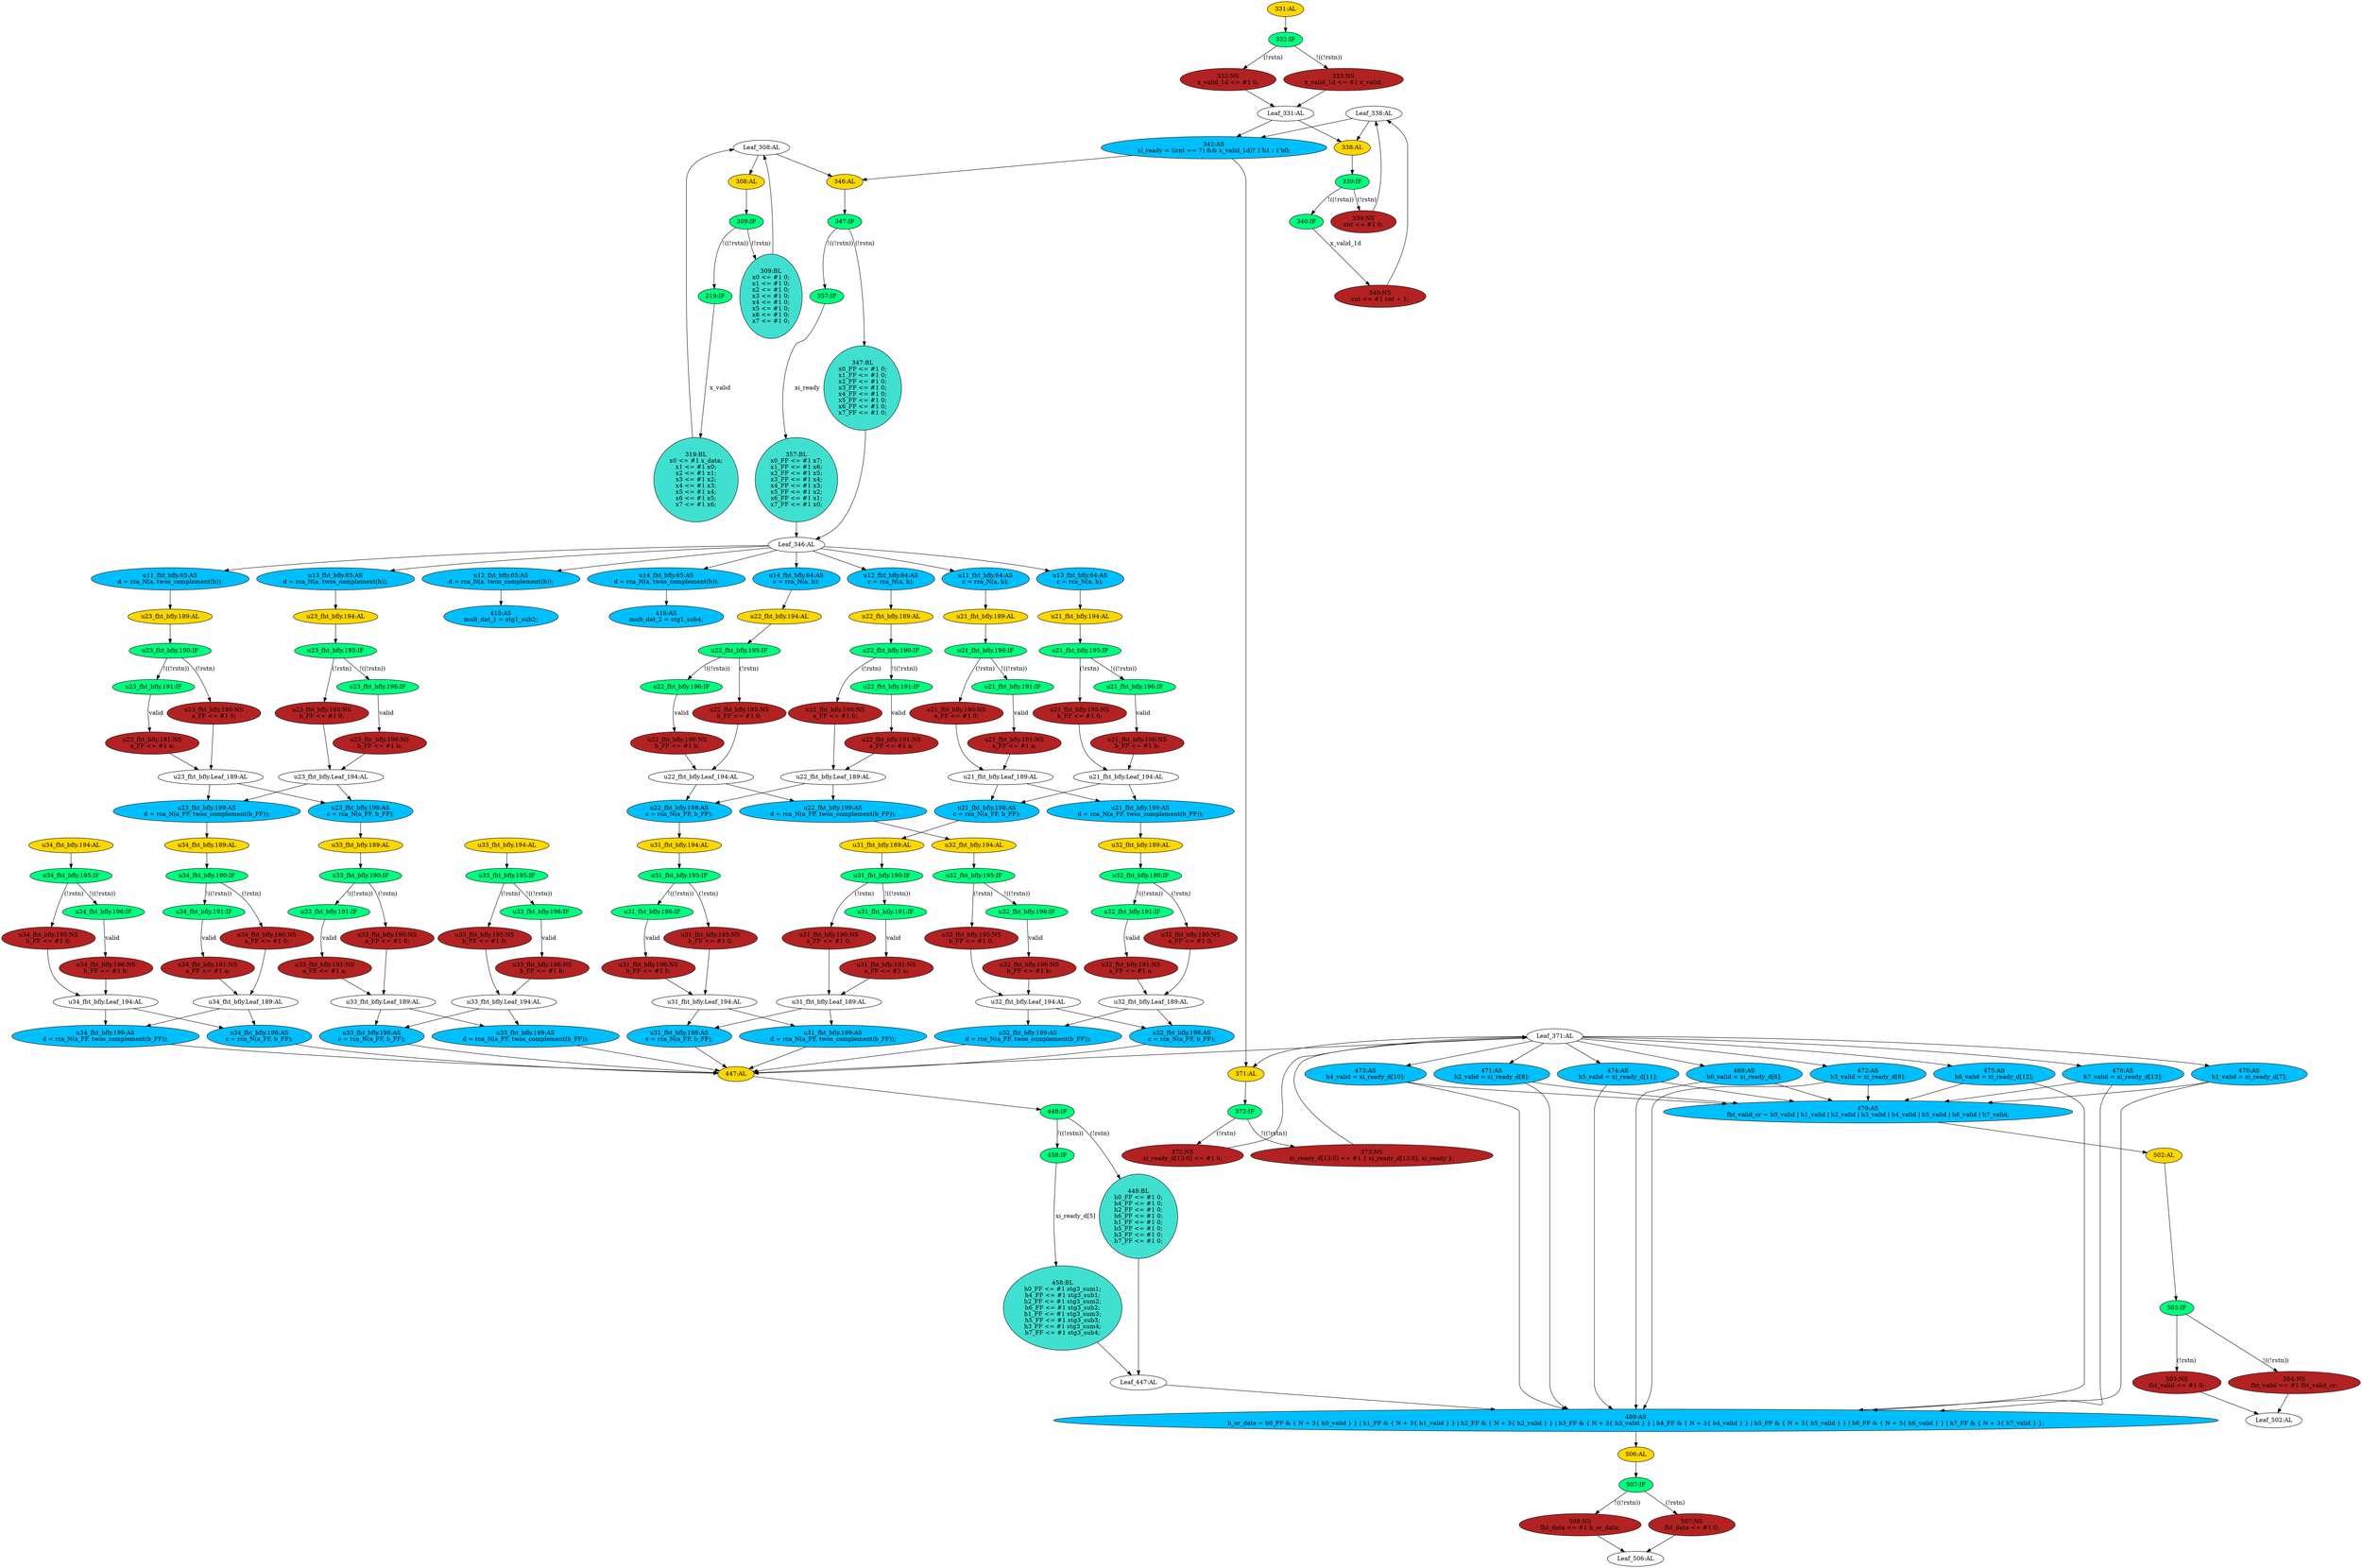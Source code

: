 strict digraph "compose( ,  )" {
	node [label="\N"];
	"u31_fht_bfly.189:AL"	 [ast="<pyverilog.vparser.ast.Always object at 0x7f9421518050>",
		clk_sens=False,
		fillcolor=gold,
		label="u31_fht_bfly.189:AL",
		sens="['clk']",
		statements="[]",
		style=filled,
		typ=Always,
		use_var="['a', 'rstn', 'valid']"];
	"u31_fht_bfly.190:IF"	 [ast="<pyverilog.vparser.ast.IfStatement object at 0x7f9421518290>",
		fillcolor=springgreen,
		label="u31_fht_bfly.190:IF",
		statements="[]",
		style=filled,
		typ=IfStatement];
	"u31_fht_bfly.189:AL" -> "u31_fht_bfly.190:IF"	 [cond="[]",
		lineno=None];
	"u32_fht_bfly.Leaf_189:AL"	 [def_var="['a_FF']",
		label="u32_fht_bfly.Leaf_189:AL"];
	"u32_fht_bfly.199:AS"	 [ast="<pyverilog.vparser.ast.Assign object at 0x7f9421543210>",
		def_var="['d']",
		fillcolor=deepskyblue,
		label="u32_fht_bfly.199:AS
d = rca_N(a_FF, twos_complement(b_FF));",
		statements="[]",
		style=filled,
		typ=Assign,
		use_var="['rca_N', 'a_FF', 'twos_complement', 'b_FF']"];
	"u32_fht_bfly.Leaf_189:AL" -> "u32_fht_bfly.199:AS";
	"u32_fht_bfly.198:AS"	 [ast="<pyverilog.vparser.ast.Assign object at 0x7f9421518e90>",
		def_var="['c']",
		fillcolor=deepskyblue,
		label="u32_fht_bfly.198:AS
c = rca_N(a_FF, b_FF);",
		statements="[]",
		style=filled,
		typ=Assign,
		use_var="['rca_N', 'a_FF', 'b_FF']"];
	"u32_fht_bfly.Leaf_189:AL" -> "u32_fht_bfly.198:AS";
	"u31_fht_bfly.191:NS"	 [ast="<pyverilog.vparser.ast.NonblockingSubstitution object at 0x7f9421518550>",
		fillcolor=firebrick,
		label="u31_fht_bfly.191:NS
a_FF <= #1 a;",
		statements="[<pyverilog.vparser.ast.NonblockingSubstitution object at 0x7f9421518550>]",
		style=filled,
		typ=NonblockingSubstitution];
	"u31_fht_bfly.Leaf_189:AL"	 [def_var="['a_FF']",
		label="u31_fht_bfly.Leaf_189:AL"];
	"u31_fht_bfly.191:NS" -> "u31_fht_bfly.Leaf_189:AL"	 [cond="[]",
		lineno=None];
	"u23_fht_bfly.Leaf_194:AL"	 [def_var="['b_FF']",
		label="u23_fht_bfly.Leaf_194:AL"];
	"u23_fht_bfly.198:AS"	 [ast="<pyverilog.vparser.ast.Assign object at 0x7f9421518e90>",
		def_var="['c']",
		fillcolor=deepskyblue,
		label="u23_fht_bfly.198:AS
c = rca_N(a_FF, b_FF);",
		statements="[]",
		style=filled,
		typ=Assign,
		use_var="['rca_N', 'a_FF', 'b_FF']"];
	"u23_fht_bfly.Leaf_194:AL" -> "u23_fht_bfly.198:AS";
	"u23_fht_bfly.199:AS"	 [ast="<pyverilog.vparser.ast.Assign object at 0x7f9421543210>",
		def_var="['d']",
		fillcolor=deepskyblue,
		label="u23_fht_bfly.199:AS
d = rca_N(a_FF, twos_complement(b_FF));",
		statements="[]",
		style=filled,
		typ=Assign,
		use_var="['rca_N', 'a_FF', 'twos_complement', 'b_FF']"];
	"u23_fht_bfly.Leaf_194:AL" -> "u23_fht_bfly.199:AS";
	"u31_fht_bfly.Leaf_194:AL"	 [def_var="['b_FF']",
		label="u31_fht_bfly.Leaf_194:AL"];
	"u31_fht_bfly.198:AS"	 [ast="<pyverilog.vparser.ast.Assign object at 0x7f9421518e90>",
		def_var="['c']",
		fillcolor=deepskyblue,
		label="u31_fht_bfly.198:AS
c = rca_N(a_FF, b_FF);",
		statements="[]",
		style=filled,
		typ=Assign,
		use_var="['rca_N', 'a_FF', 'b_FF']"];
	"u31_fht_bfly.Leaf_194:AL" -> "u31_fht_bfly.198:AS";
	"u31_fht_bfly.199:AS"	 [ast="<pyverilog.vparser.ast.Assign object at 0x7f9421543210>",
		def_var="['d']",
		fillcolor=deepskyblue,
		label="u31_fht_bfly.199:AS
d = rca_N(a_FF, twos_complement(b_FF));",
		statements="[]",
		style=filled,
		typ=Assign,
		use_var="['rca_N', 'a_FF', 'twos_complement', 'b_FF']"];
	"u31_fht_bfly.Leaf_194:AL" -> "u31_fht_bfly.199:AS";
	"u22_fht_bfly.194:AL"	 [ast="<pyverilog.vparser.ast.Always object at 0x7f9421518850>",
		clk_sens=False,
		fillcolor=gold,
		label="u22_fht_bfly.194:AL",
		sens="['clk']",
		statements="[]",
		style=filled,
		typ=Always,
		use_var="['valid', 'b', 'rstn']"];
	"u22_fht_bfly.195:IF"	 [ast="<pyverilog.vparser.ast.IfStatement object at 0x7f9421518a90>",
		fillcolor=springgreen,
		label="u22_fht_bfly.195:IF",
		statements="[]",
		style=filled,
		typ=IfStatement];
	"u22_fht_bfly.194:AL" -> "u22_fht_bfly.195:IF"	 [cond="[]",
		lineno=None];
	"u31_fht_bfly.195:IF"	 [ast="<pyverilog.vparser.ast.IfStatement object at 0x7f9421518a90>",
		fillcolor=springgreen,
		label="u31_fht_bfly.195:IF",
		statements="[]",
		style=filled,
		typ=IfStatement];
	"u31_fht_bfly.195:NS"	 [ast="<pyverilog.vparser.ast.NonblockingSubstitution object at 0x7f9421518a50>",
		fillcolor=firebrick,
		label="u31_fht_bfly.195:NS
b_FF <= #1 0;",
		statements="[<pyverilog.vparser.ast.NonblockingSubstitution object at 0x7f9421518a50>]",
		style=filled,
		typ=NonblockingSubstitution];
	"u31_fht_bfly.195:IF" -> "u31_fht_bfly.195:NS"	 [cond="['rstn']",
		label="(!rstn)",
		lineno=195];
	"u31_fht_bfly.196:IF"	 [ast="<pyverilog.vparser.ast.IfStatement object at 0x7f9421518c10>",
		fillcolor=springgreen,
		label="u31_fht_bfly.196:IF",
		statements="[]",
		style=filled,
		typ=IfStatement];
	"u31_fht_bfly.195:IF" -> "u31_fht_bfly.196:IF"	 [cond="['rstn']",
		label="!((!rstn))",
		lineno=195];
	"u33_fht_bfly.196:IF"	 [ast="<pyverilog.vparser.ast.IfStatement object at 0x7f9421518c10>",
		fillcolor=springgreen,
		label="u33_fht_bfly.196:IF",
		statements="[]",
		style=filled,
		typ=IfStatement];
	"u33_fht_bfly.196:NS"	 [ast="<pyverilog.vparser.ast.NonblockingSubstitution object at 0x7f9421518d50>",
		fillcolor=firebrick,
		label="u33_fht_bfly.196:NS
b_FF <= #1 b;",
		statements="[<pyverilog.vparser.ast.NonblockingSubstitution object at 0x7f9421518d50>]",
		style=filled,
		typ=NonblockingSubstitution];
	"u33_fht_bfly.196:IF" -> "u33_fht_bfly.196:NS"	 [cond="['valid']",
		label=valid,
		lineno=196];
	"Leaf_346:AL"	 [def_var="['x7_FF', 'x3_FF', 'x0_FF', 'x1_FF', 'x4_FF', 'x6_FF', 'x5_FF', 'x2_FF']",
		label="Leaf_346:AL"];
	"u11_fht_bfly.65:AS"	 [ast="<pyverilog.vparser.ast.Assign object at 0x7f9421971090>",
		def_var="['d']",
		fillcolor=deepskyblue,
		label="u11_fht_bfly.65:AS
d = rca_N(a, twos_complement(b));",
		statements="[]",
		style=filled,
		typ=Assign,
		use_var="['rca_N', 'a', 'twos_complement', 'b']"];
	"Leaf_346:AL" -> "u11_fht_bfly.65:AS";
	"u12_fht_bfly.65:AS"	 [ast="<pyverilog.vparser.ast.Assign object at 0x7f9421971090>",
		def_var="['d']",
		fillcolor=deepskyblue,
		label="u12_fht_bfly.65:AS
d = rca_N(a, twos_complement(b));",
		statements="[]",
		style=filled,
		typ=Assign,
		use_var="['rca_N', 'a', 'twos_complement', 'b']"];
	"Leaf_346:AL" -> "u12_fht_bfly.65:AS";
	"u14_fht_bfly.64:AS"	 [ast="<pyverilog.vparser.ast.Assign object at 0x7f9421976510>",
		def_var="['c']",
		fillcolor=deepskyblue,
		label="u14_fht_bfly.64:AS
c = rca_N(a, b);",
		statements="[]",
		style=filled,
		typ=Assign,
		use_var="['rca_N', 'a', 'b']"];
	"Leaf_346:AL" -> "u14_fht_bfly.64:AS";
	"u13_fht_bfly.65:AS"	 [ast="<pyverilog.vparser.ast.Assign object at 0x7f9421971090>",
		def_var="['d']",
		fillcolor=deepskyblue,
		label="u13_fht_bfly.65:AS
d = rca_N(a, twos_complement(b));",
		statements="[]",
		style=filled,
		typ=Assign,
		use_var="['rca_N', 'a', 'twos_complement', 'b']"];
	"Leaf_346:AL" -> "u13_fht_bfly.65:AS";
	"u11_fht_bfly.64:AS"	 [ast="<pyverilog.vparser.ast.Assign object at 0x7f9421976510>",
		def_var="['c']",
		fillcolor=deepskyblue,
		label="u11_fht_bfly.64:AS
c = rca_N(a, b);",
		statements="[]",
		style=filled,
		typ=Assign,
		use_var="['rca_N', 'a', 'b']"];
	"Leaf_346:AL" -> "u11_fht_bfly.64:AS";
	"u12_fht_bfly.64:AS"	 [ast="<pyverilog.vparser.ast.Assign object at 0x7f9421976510>",
		def_var="['c']",
		fillcolor=deepskyblue,
		label="u12_fht_bfly.64:AS
c = rca_N(a, b);",
		statements="[]",
		style=filled,
		typ=Assign,
		use_var="['rca_N', 'a', 'b']"];
	"Leaf_346:AL" -> "u12_fht_bfly.64:AS";
	"u14_fht_bfly.65:AS"	 [ast="<pyverilog.vparser.ast.Assign object at 0x7f9421971090>",
		def_var="['d']",
		fillcolor=deepskyblue,
		label="u14_fht_bfly.65:AS
d = rca_N(a, twos_complement(b));",
		statements="[]",
		style=filled,
		typ=Assign,
		use_var="['rca_N', 'a', 'twos_complement', 'b']"];
	"Leaf_346:AL" -> "u14_fht_bfly.65:AS";
	"u13_fht_bfly.64:AS"	 [ast="<pyverilog.vparser.ast.Assign object at 0x7f9421976510>",
		def_var="['c']",
		fillcolor=deepskyblue,
		label="u13_fht_bfly.64:AS
c = rca_N(a, b);",
		statements="[]",
		style=filled,
		typ=Assign,
		use_var="['rca_N', 'a', 'b']"];
	"Leaf_346:AL" -> "u13_fht_bfly.64:AS";
	"u33_fht_bfly.199:AS"	 [ast="<pyverilog.vparser.ast.Assign object at 0x7f9421543210>",
		def_var="['d']",
		fillcolor=deepskyblue,
		label="u33_fht_bfly.199:AS
d = rca_N(a_FF, twos_complement(b_FF));",
		statements="[]",
		style=filled,
		typ=Assign,
		use_var="['rca_N', 'a_FF', 'twos_complement', 'b_FF']"];
	"447:AL"	 [ast="<pyverilog.vparser.ast.Always object at 0x7f94215ae190>",
		clk_sens=True,
		fillcolor=gold,
		label="447:AL",
		sens="['sclk', 'rstn']",
		statements="[]",
		style=filled,
		typ=Always,
		use_var="['stg3_sub3', 'stg3_sub2', 'stg3_sum4', 'stg3_sum1', 'stg3_sum2', 'stg3_sum3', 'stg3_sub1', 'xi_ready_d', 'rstn', 'stg3_sub4']"];
	"u33_fht_bfly.199:AS" -> "447:AL";
	"Leaf_338:AL"	 [def_var="['cnt']",
		label="Leaf_338:AL"];
	"338:AL"	 [ast="<pyverilog.vparser.ast.Always object at 0x7f9421833390>",
		clk_sens=True,
		fillcolor=gold,
		label="338:AL",
		sens="['sclk', 'rstn']",
		statements="[]",
		style=filled,
		typ=Always,
		use_var="['cnt', 'rstn', 'x_valid_1d']"];
	"Leaf_338:AL" -> "338:AL";
	"342:AS"	 [ast="<pyverilog.vparser.ast.Assign object at 0x7f9421833b10>",
		def_var="['xi_ready']",
		fillcolor=deepskyblue,
		label="342:AS
xi_ready = ((cnt == 7) && x_valid_1d)? 1'b1 : 1'b0;",
		statements="[]",
		style=filled,
		typ=Assign,
		use_var="['cnt', 'x_valid_1d']"];
	"Leaf_338:AL" -> "342:AS";
	"u21_fht_bfly.191:NS"	 [ast="<pyverilog.vparser.ast.NonblockingSubstitution object at 0x7f9421518550>",
		fillcolor=firebrick,
		label="u21_fht_bfly.191:NS
a_FF <= #1 a;",
		statements="[<pyverilog.vparser.ast.NonblockingSubstitution object at 0x7f9421518550>]",
		style=filled,
		typ=NonblockingSubstitution];
	"u21_fht_bfly.Leaf_189:AL"	 [def_var="['a_FF']",
		label="u21_fht_bfly.Leaf_189:AL"];
	"u21_fht_bfly.191:NS" -> "u21_fht_bfly.Leaf_189:AL"	 [cond="[]",
		lineno=None];
	"347:IF"	 [ast="<pyverilog.vparser.ast.IfStatement object at 0x7f9421836f90>",
		fillcolor=springgreen,
		label="347:IF",
		statements="[]",
		style=filled,
		typ=IfStatement];
	"357:IF"	 [ast="<pyverilog.vparser.ast.IfStatement object at 0x7f9421843110>",
		fillcolor=springgreen,
		label="357:IF",
		statements="[]",
		style=filled,
		typ=IfStatement];
	"347:IF" -> "357:IF"	 [cond="['rstn']",
		label="!((!rstn))",
		lineno=347];
	"347:BL"	 [ast="<pyverilog.vparser.ast.Block object at 0x7f9421836dd0>",
		fillcolor=turquoise,
		label="347:BL
x0_FF <= #1 0;
x1_FF <= #1 0;
x2_FF <= #1 0;
x3_FF <= #1 0;
x4_FF <= #1 0;
x5_FF <= #1 0;
x6_FF <= #1 0;
x7_FF <= #1 0;",
		statements="[<pyverilog.vparser.ast.NonblockingSubstitution object at 0x7f9421836310>, <pyverilog.vparser.ast.NonblockingSubstitution object \
at 0x7f94218364d0>, <pyverilog.vparser.ast.NonblockingSubstitution object at 0x7f9421836690>, <pyverilog.vparser.ast.NonblockingSubstitution \
object at 0x7f9421836850>, <pyverilog.vparser.ast.NonblockingSubstitution object at 0x7f9421836a10>, <pyverilog.vparser.ast.NonblockingSubstitution \
object at 0x7f9421836bd0>, <pyverilog.vparser.ast.NonblockingSubstitution object at 0x7f9421836d90>, <pyverilog.vparser.ast.NonblockingSubstitution \
object at 0x7f9421836f50>]",
		style=filled,
		typ=Block];
	"347:IF" -> "347:BL"	 [cond="['rstn']",
		label="(!rstn)",
		lineno=347];
	"u33_fht_bfly.Leaf_194:AL"	 [def_var="['b_FF']",
		label="u33_fht_bfly.Leaf_194:AL"];
	"u33_fht_bfly.196:NS" -> "u33_fht_bfly.Leaf_194:AL"	 [cond="[]",
		lineno=None];
	"u32_fht_bfly.199:AS" -> "447:AL";
	"u33_fht_bfly.190:NS"	 [ast="<pyverilog.vparser.ast.NonblockingSubstitution object at 0x7f9421518250>",
		fillcolor=firebrick,
		label="u33_fht_bfly.190:NS
a_FF <= #1 0;",
		statements="[<pyverilog.vparser.ast.NonblockingSubstitution object at 0x7f9421518250>]",
		style=filled,
		typ=NonblockingSubstitution];
	"u33_fht_bfly.Leaf_189:AL"	 [def_var="['a_FF']",
		label="u33_fht_bfly.Leaf_189:AL"];
	"u33_fht_bfly.190:NS" -> "u33_fht_bfly.Leaf_189:AL"	 [cond="[]",
		lineno=None];
	"502:AL"	 [ast="<pyverilog.vparser.ast.Always object at 0x7f942159ffd0>",
		clk_sens=True,
		fillcolor=gold,
		label="502:AL",
		sens="['sclk', 'rstn']",
		statements="[]",
		style=filled,
		typ=Always,
		use_var="['rstn', 'fht_valid_or']"];
	"503:IF"	 [ast="<pyverilog.vparser.ast.IfStatement object at 0x7f94210a1250>",
		fillcolor=springgreen,
		label="503:IF",
		statements="[]",
		style=filled,
		typ=IfStatement];
	"502:AL" -> "503:IF"	 [cond="[]",
		lineno=None];
	"u32_fht_bfly.190:IF"	 [ast="<pyverilog.vparser.ast.IfStatement object at 0x7f9421518290>",
		fillcolor=springgreen,
		label="u32_fht_bfly.190:IF",
		statements="[]",
		style=filled,
		typ=IfStatement];
	"u32_fht_bfly.191:IF"	 [ast="<pyverilog.vparser.ast.IfStatement object at 0x7f9421518410>",
		fillcolor=springgreen,
		label="u32_fht_bfly.191:IF",
		statements="[]",
		style=filled,
		typ=IfStatement];
	"u32_fht_bfly.190:IF" -> "u32_fht_bfly.191:IF"	 [cond="['rstn']",
		label="!((!rstn))",
		lineno=190];
	"u32_fht_bfly.190:NS"	 [ast="<pyverilog.vparser.ast.NonblockingSubstitution object at 0x7f9421518250>",
		fillcolor=firebrick,
		label="u32_fht_bfly.190:NS
a_FF <= #1 0;",
		statements="[<pyverilog.vparser.ast.NonblockingSubstitution object at 0x7f9421518250>]",
		style=filled,
		typ=NonblockingSubstitution];
	"u32_fht_bfly.190:IF" -> "u32_fht_bfly.190:NS"	 [cond="['rstn']",
		label="(!rstn)",
		lineno=190];
	"475:AS"	 [ast="<pyverilog.vparser.ast.Assign object at 0x7f942158abd0>",
		def_var="['h6_valid']",
		fillcolor=deepskyblue,
		label="475:AS
h6_valid = xi_ready_d[12];",
		statements="[]",
		style=filled,
		typ=Assign,
		use_var="['xi_ready_d']"];
	"479:AS"	 [ast="<pyverilog.vparser.ast.Assign object at 0x7f94215a60d0>",
		def_var="['fht_valid_or']",
		fillcolor=deepskyblue,
		label="479:AS
fht_valid_or = h0_valid | h1_valid | h2_valid | h3_valid | h4_valid | h5_valid | h6_valid | h7_valid;",
		statements="[]",
		style=filled,
		typ=Assign,
		use_var="['h0_valid', 'h1_valid', 'h2_valid', 'h3_valid', 'h4_valid', 'h5_valid', 'h6_valid', 'h7_valid']"];
	"475:AS" -> "479:AS";
	"489:AS"	 [ast="<pyverilog.vparser.ast.Assign object at 0x7f942159fb10>",
		def_var="['h_or_data']",
		fillcolor=deepskyblue,
		label="489:AS
h_or_data = h0_FF & { N + 3{ h0_valid } } | h1_FF & { N + 3{ h1_valid } } | h2_FF & { N + 3{ h2_valid } } | h3_FF & { N + \
3{ h3_valid } } | h4_FF & { N + 3{ h4_valid } } | h5_FF & { N + 3{ h5_valid } } | h6_FF & { N + 3{ h6_valid } } | h7_FF & { N + \
3{ h7_valid } };",
		statements="[]",
		style=filled,
		typ=Assign,
		use_var="['h0_FF', 'h0_valid', 'h1_FF', 'h1_valid', 'h2_FF', 'h2_valid', 'h3_FF', 'h3_valid', 'h4_FF', 'h4_valid', 'h5_FF', 'h5_valid', '\
h6_FF', 'h6_valid', 'h7_FF', 'h7_valid']"];
	"475:AS" -> "489:AS";
	"u31_fht_bfly.194:AL"	 [ast="<pyverilog.vparser.ast.Always object at 0x7f9421518850>",
		clk_sens=False,
		fillcolor=gold,
		label="u31_fht_bfly.194:AL",
		sens="['clk']",
		statements="[]",
		style=filled,
		typ=Always,
		use_var="['valid', 'b', 'rstn']"];
	"u31_fht_bfly.194:AL" -> "u31_fht_bfly.195:IF"	 [cond="[]",
		lineno=None];
	"504:NS"	 [ast="<pyverilog.vparser.ast.NonblockingSubstitution object at 0x7f94210a1410>",
		fillcolor=firebrick,
		label="504:NS
fht_valid <= #1 fht_valid_or;",
		statements="[<pyverilog.vparser.ast.NonblockingSubstitution object at 0x7f94210a1410>]",
		style=filled,
		typ=NonblockingSubstitution];
	"503:IF" -> "504:NS"	 [cond="['rstn']",
		label="!((!rstn))",
		lineno=503];
	"503:NS"	 [ast="<pyverilog.vparser.ast.NonblockingSubstitution object at 0x7f94210a11d0>",
		fillcolor=firebrick,
		label="503:NS
fht_valid <= #1 0;",
		statements="[<pyverilog.vparser.ast.NonblockingSubstitution object at 0x7f94210a11d0>]",
		style=filled,
		typ=NonblockingSubstitution];
	"503:IF" -> "503:NS"	 [cond="['rstn']",
		label="(!rstn)",
		lineno=503];
	"u21_fht_bfly.Leaf_194:AL"	 [def_var="['b_FF']",
		label="u21_fht_bfly.Leaf_194:AL"];
	"u21_fht_bfly.199:AS"	 [ast="<pyverilog.vparser.ast.Assign object at 0x7f9421543210>",
		def_var="['d']",
		fillcolor=deepskyblue,
		label="u21_fht_bfly.199:AS
d = rca_N(a_FF, twos_complement(b_FF));",
		statements="[]",
		style=filled,
		typ=Assign,
		use_var="['rca_N', 'a_FF', 'twos_complement', 'b_FF']"];
	"u21_fht_bfly.Leaf_194:AL" -> "u21_fht_bfly.199:AS";
	"u21_fht_bfly.198:AS"	 [ast="<pyverilog.vparser.ast.Assign object at 0x7f9421518e90>",
		def_var="['c']",
		fillcolor=deepskyblue,
		label="u21_fht_bfly.198:AS
c = rca_N(a_FF, b_FF);",
		statements="[]",
		style=filled,
		typ=Assign,
		use_var="['rca_N', 'a_FF', 'b_FF']"];
	"u21_fht_bfly.Leaf_194:AL" -> "u21_fht_bfly.198:AS";
	"u23_fht_bfly.189:AL"	 [ast="<pyverilog.vparser.ast.Always object at 0x7f9421518050>",
		clk_sens=False,
		fillcolor=gold,
		label="u23_fht_bfly.189:AL",
		sens="['clk']",
		statements="[]",
		style=filled,
		typ=Always,
		use_var="['a', 'rstn', 'valid']"];
	"u11_fht_bfly.65:AS" -> "u23_fht_bfly.189:AL";
	"u34_fht_bfly.Leaf_194:AL"	 [def_var="['b_FF']",
		label="u34_fht_bfly.Leaf_194:AL"];
	"u34_fht_bfly.199:AS"	 [ast="<pyverilog.vparser.ast.Assign object at 0x7f9421543210>",
		def_var="['d']",
		fillcolor=deepskyblue,
		label="u34_fht_bfly.199:AS
d = rca_N(a_FF, twos_complement(b_FF));",
		statements="[]",
		style=filled,
		typ=Assign,
		use_var="['rca_N', 'a_FF', 'twos_complement', 'b_FF']"];
	"u34_fht_bfly.Leaf_194:AL" -> "u34_fht_bfly.199:AS";
	"u34_fht_bfly.198:AS"	 [ast="<pyverilog.vparser.ast.Assign object at 0x7f9421518e90>",
		def_var="['c']",
		fillcolor=deepskyblue,
		label="u34_fht_bfly.198:AS
c = rca_N(a_FF, b_FF);",
		statements="[]",
		style=filled,
		typ=Assign,
		use_var="['rca_N', 'a_FF', 'b_FF']"];
	"u34_fht_bfly.Leaf_194:AL" -> "u34_fht_bfly.198:AS";
	"u32_fht_bfly.196:IF"	 [ast="<pyverilog.vparser.ast.IfStatement object at 0x7f9421518c10>",
		fillcolor=springgreen,
		label="u32_fht_bfly.196:IF",
		statements="[]",
		style=filled,
		typ=IfStatement];
	"u32_fht_bfly.196:NS"	 [ast="<pyverilog.vparser.ast.NonblockingSubstitution object at 0x7f9421518d50>",
		fillcolor=firebrick,
		label="u32_fht_bfly.196:NS
b_FF <= #1 b;",
		statements="[<pyverilog.vparser.ast.NonblockingSubstitution object at 0x7f9421518d50>]",
		style=filled,
		typ=NonblockingSubstitution];
	"u32_fht_bfly.196:IF" -> "u32_fht_bfly.196:NS"	 [cond="['valid']",
		label=valid,
		lineno=196];
	"u23_fht_bfly.190:NS"	 [ast="<pyverilog.vparser.ast.NonblockingSubstitution object at 0x7f9421518250>",
		fillcolor=firebrick,
		label="u23_fht_bfly.190:NS
a_FF <= #1 0;",
		statements="[<pyverilog.vparser.ast.NonblockingSubstitution object at 0x7f9421518250>]",
		style=filled,
		typ=NonblockingSubstitution];
	"u23_fht_bfly.Leaf_189:AL"	 [def_var="['a_FF']",
		label="u23_fht_bfly.Leaf_189:AL"];
	"u23_fht_bfly.190:NS" -> "u23_fht_bfly.Leaf_189:AL"	 [cond="[]",
		lineno=None];
	"415:AS"	 [ast="<pyverilog.vparser.ast.Assign object at 0x7f942159bc90>",
		def_var="['mult_dat_1']",
		fillcolor=deepskyblue,
		label="415:AS
mult_dat_1 = stg1_sub2;",
		statements="[]",
		style=filled,
		typ=Assign,
		use_var="['stg1_sub2']"];
	"Leaf_502:AL"	 [def_var="['fht_valid']",
		label="Leaf_502:AL"];
	"479:AS" -> "502:AL";
	"u23_fht_bfly.196:IF"	 [ast="<pyverilog.vparser.ast.IfStatement object at 0x7f9421518c10>",
		fillcolor=springgreen,
		label="u23_fht_bfly.196:IF",
		statements="[]",
		style=filled,
		typ=IfStatement];
	"u23_fht_bfly.196:NS"	 [ast="<pyverilog.vparser.ast.NonblockingSubstitution object at 0x7f9421518d50>",
		fillcolor=firebrick,
		label="u23_fht_bfly.196:NS
b_FF <= #1 b;",
		statements="[<pyverilog.vparser.ast.NonblockingSubstitution object at 0x7f9421518d50>]",
		style=filled,
		typ=NonblockingSubstitution];
	"u23_fht_bfly.196:IF" -> "u23_fht_bfly.196:NS"	 [cond="['valid']",
		label=valid,
		lineno=196];
	"u32_fht_bfly.191:NS"	 [ast="<pyverilog.vparser.ast.NonblockingSubstitution object at 0x7f9421518550>",
		fillcolor=firebrick,
		label="u32_fht_bfly.191:NS
a_FF <= #1 a;",
		statements="[<pyverilog.vparser.ast.NonblockingSubstitution object at 0x7f9421518550>]",
		style=filled,
		typ=NonblockingSubstitution];
	"u32_fht_bfly.191:IF" -> "u32_fht_bfly.191:NS"	 [cond="['valid']",
		label=valid,
		lineno=191];
	"416:AS"	 [ast="<pyverilog.vparser.ast.Assign object at 0x7f942159bdd0>",
		def_var="['mult_dat_2']",
		fillcolor=deepskyblue,
		label="416:AS
mult_dat_2 = stg1_sub4;",
		statements="[]",
		style=filled,
		typ=Assign,
		use_var="['stg1_sub4']"];
	"u22_fht_bfly.199:AS"	 [ast="<pyverilog.vparser.ast.Assign object at 0x7f9421543210>",
		def_var="['d']",
		fillcolor=deepskyblue,
		label="u22_fht_bfly.199:AS
d = rca_N(a_FF, twos_complement(b_FF));",
		statements="[]",
		style=filled,
		typ=Assign,
		use_var="['rca_N', 'a_FF', 'twos_complement', 'b_FF']"];
	"u32_fht_bfly.194:AL"	 [ast="<pyverilog.vparser.ast.Always object at 0x7f9421518850>",
		clk_sens=False,
		fillcolor=gold,
		label="u32_fht_bfly.194:AL",
		sens="['clk']",
		statements="[]",
		style=filled,
		typ=Always,
		use_var="['valid', 'b', 'rstn']"];
	"u22_fht_bfly.199:AS" -> "u32_fht_bfly.194:AL";
	"u22_fht_bfly.189:AL"	 [ast="<pyverilog.vparser.ast.Always object at 0x7f9421518050>",
		clk_sens=False,
		fillcolor=gold,
		label="u22_fht_bfly.189:AL",
		sens="['clk']",
		statements="[]",
		style=filled,
		typ=Always,
		use_var="['a', 'rstn', 'valid']"];
	"u22_fht_bfly.190:IF"	 [ast="<pyverilog.vparser.ast.IfStatement object at 0x7f9421518290>",
		fillcolor=springgreen,
		label="u22_fht_bfly.190:IF",
		statements="[]",
		style=filled,
		typ=IfStatement];
	"u22_fht_bfly.189:AL" -> "u22_fht_bfly.190:IF"	 [cond="[]",
		lineno=None];
	"508:NS"	 [ast="<pyverilog.vparser.ast.NonblockingSubstitution object at 0x7f94210a19d0>",
		fillcolor=firebrick,
		label="508:NS
fht_data <= #1 h_or_data;",
		statements="[<pyverilog.vparser.ast.NonblockingSubstitution object at 0x7f94210a19d0>]",
		style=filled,
		typ=NonblockingSubstitution];
	"Leaf_506:AL"	 [def_var="['fht_data']",
		label="Leaf_506:AL"];
	"508:NS" -> "Leaf_506:AL"	 [cond="[]",
		lineno=None];
	"u22_fht_bfly.191:NS"	 [ast="<pyverilog.vparser.ast.NonblockingSubstitution object at 0x7f9421518550>",
		fillcolor=firebrick,
		label="u22_fht_bfly.191:NS
a_FF <= #1 a;",
		statements="[<pyverilog.vparser.ast.NonblockingSubstitution object at 0x7f9421518550>]",
		style=filled,
		typ=NonblockingSubstitution];
	"u22_fht_bfly.Leaf_189:AL"	 [def_var="['a_FF']",
		label="u22_fht_bfly.Leaf_189:AL"];
	"u22_fht_bfly.191:NS" -> "u22_fht_bfly.Leaf_189:AL"	 [cond="[]",
		lineno=None];
	"u22_fht_bfly.195:NS"	 [ast="<pyverilog.vparser.ast.NonblockingSubstitution object at 0x7f9421518a50>",
		fillcolor=firebrick,
		label="u22_fht_bfly.195:NS
b_FF <= #1 0;",
		statements="[<pyverilog.vparser.ast.NonblockingSubstitution object at 0x7f9421518a50>]",
		style=filled,
		typ=NonblockingSubstitution];
	"u22_fht_bfly.195:IF" -> "u22_fht_bfly.195:NS"	 [cond="['rstn']",
		label="(!rstn)",
		lineno=195];
	"u22_fht_bfly.196:IF"	 [ast="<pyverilog.vparser.ast.IfStatement object at 0x7f9421518c10>",
		fillcolor=springgreen,
		label="u22_fht_bfly.196:IF",
		statements="[]",
		style=filled,
		typ=IfStatement];
	"u22_fht_bfly.195:IF" -> "u22_fht_bfly.196:IF"	 [cond="['rstn']",
		label="!((!rstn))",
		lineno=195];
	"346:AL"	 [ast="<pyverilog.vparser.ast.Always object at 0x7f9421836110>",
		clk_sens=True,
		fillcolor=gold,
		label="346:AL",
		sens="['sclk', 'rstn']",
		statements="[]",
		style=filled,
		typ=Always,
		use_var="['x1', 'xi_ready', 'x2', 'x3', 'x0', 'rstn', 'x6', 'x7', 'x4', 'x5']"];
	"346:AL" -> "347:IF"	 [cond="[]",
		lineno=None];
	"u32_fht_bfly.Leaf_194:AL"	 [def_var="['b_FF']",
		label="u32_fht_bfly.Leaf_194:AL"];
	"u32_fht_bfly.196:NS" -> "u32_fht_bfly.Leaf_194:AL"	 [cond="[]",
		lineno=None];
	"469:AS"	 [ast="<pyverilog.vparser.ast.Assign object at 0x7f942158a150>",
		def_var="['h0_valid']",
		fillcolor=deepskyblue,
		label="469:AS
h0_valid = xi_ready_d[6];",
		statements="[]",
		style=filled,
		typ=Assign,
		use_var="['xi_ready_d']"];
	"469:AS" -> "479:AS";
	"469:AS" -> "489:AS";
	"448:IF"	 [ast="<pyverilog.vparser.ast.IfStatement object at 0x7f94215a70d0>",
		fillcolor=springgreen,
		label="448:IF",
		statements="[]",
		style=filled,
		typ=IfStatement];
	"458:IF"	 [ast="<pyverilog.vparser.ast.IfStatement object at 0x7f94215a7210>",
		fillcolor=springgreen,
		label="458:IF",
		statements="[]",
		style=filled,
		typ=IfStatement];
	"448:IF" -> "458:IF"	 [cond="['rstn']",
		label="!((!rstn))",
		lineno=448];
	"448:BL"	 [ast="<pyverilog.vparser.ast.Block object at 0x7f94215aee50>",
		fillcolor=turquoise,
		label="448:BL
h0_FF <= #1 0;
h4_FF <= #1 0;
h2_FF <= #1 0;
h6_FF <= #1 0;
h1_FF <= #1 0;
h5_FF <= #1 0;
h3_FF <= #1 0;
h7_FF <= #1 0;",
		statements="[<pyverilog.vparser.ast.NonblockingSubstitution object at 0x7f94215ae390>, <pyverilog.vparser.ast.NonblockingSubstitution object \
at 0x7f94215ae550>, <pyverilog.vparser.ast.NonblockingSubstitution object at 0x7f94215ae710>, <pyverilog.vparser.ast.NonblockingSubstitution \
object at 0x7f94215ae8d0>, <pyverilog.vparser.ast.NonblockingSubstitution object at 0x7f94215aea90>, <pyverilog.vparser.ast.NonblockingSubstitution \
object at 0x7f94215aec50>, <pyverilog.vparser.ast.NonblockingSubstitution object at 0x7f94215aee10>, <pyverilog.vparser.ast.NonblockingSubstitution \
object at 0x7f94215aefd0>]",
		style=filled,
		typ=Block];
	"448:IF" -> "448:BL"	 [cond="['rstn']",
		label="(!rstn)",
		lineno=448];
	"340:IF"	 [ast="<pyverilog.vparser.ast.IfStatement object at 0x7f9421833710>",
		fillcolor=springgreen,
		label="340:IF",
		statements="[]",
		style=filled,
		typ=IfStatement];
	"340:NS"	 [ast="<pyverilog.vparser.ast.NonblockingSubstitution object at 0x7f9421833910>",
		fillcolor=firebrick,
		label="340:NS
cnt <= #1 cnt + 1;",
		statements="[<pyverilog.vparser.ast.NonblockingSubstitution object at 0x7f9421833910>]",
		style=filled,
		typ=NonblockingSubstitution];
	"340:IF" -> "340:NS"	 [cond="['x_valid_1d']",
		label=x_valid_1d,
		lineno=340];
	"u22_fht_bfly.Leaf_194:AL"	 [def_var="['b_FF']",
		label="u22_fht_bfly.Leaf_194:AL"];
	"u22_fht_bfly.195:NS" -> "u22_fht_bfly.Leaf_194:AL"	 [cond="[]",
		lineno=None];
	"u12_fht_bfly.65:AS" -> "415:AS";
	"u33_fht_bfly.191:NS"	 [ast="<pyverilog.vparser.ast.NonblockingSubstitution object at 0x7f9421518550>",
		fillcolor=firebrick,
		label="u33_fht_bfly.191:NS
a_FF <= #1 a;",
		statements="[<pyverilog.vparser.ast.NonblockingSubstitution object at 0x7f9421518550>]",
		style=filled,
		typ=NonblockingSubstitution];
	"u33_fht_bfly.191:NS" -> "u33_fht_bfly.Leaf_189:AL"	 [cond="[]",
		lineno=None];
	"458:BL"	 [ast="<pyverilog.vparser.ast.Block object at 0x7f94215a7e90>",
		fillcolor=turquoise,
		label="458:BL
h0_FF <= #1 stg3_sum1;
h4_FF <= #1 stg3_sub1;
h2_FF <= #1 stg3_sum2;
h6_FF <= #1 stg3_sub2;
h1_FF <= #1 stg3_sum3;
h5_FF <= #\
1 stg3_sub3;
h3_FF <= #1 stg3_sum4;
h7_FF <= #1 stg3_sub4;",
		statements="[<pyverilog.vparser.ast.NonblockingSubstitution object at 0x7f94215a73d0>, <pyverilog.vparser.ast.NonblockingSubstitution object \
at 0x7f94215a7590>, <pyverilog.vparser.ast.NonblockingSubstitution object at 0x7f94215a7750>, <pyverilog.vparser.ast.NonblockingSubstitution \
object at 0x7f94215a7910>, <pyverilog.vparser.ast.NonblockingSubstitution object at 0x7f94215a7ad0>, <pyverilog.vparser.ast.NonblockingSubstitution \
object at 0x7f94215a7c90>, <pyverilog.vparser.ast.NonblockingSubstitution object at 0x7f94215a7e50>, <pyverilog.vparser.ast.NonblockingSubstitution \
object at 0x7f942158a050>]",
		style=filled,
		typ=Block];
	"Leaf_447:AL"	 [def_var="['h4_FF', 'h6_FF', 'h5_FF', 'h2_FF', 'h7_FF', 'h3_FF', 'h0_FF', 'h1_FF']",
		label="Leaf_447:AL"];
	"458:BL" -> "Leaf_447:AL"	 [cond="[]",
		lineno=None];
	"u33_fht_bfly.Leaf_189:AL" -> "u33_fht_bfly.199:AS";
	"u33_fht_bfly.198:AS"	 [ast="<pyverilog.vparser.ast.Assign object at 0x7f9421518e90>",
		def_var="['c']",
		fillcolor=deepskyblue,
		label="u33_fht_bfly.198:AS
c = rca_N(a_FF, b_FF);",
		statements="[]",
		style=filled,
		typ=Assign,
		use_var="['rca_N', 'a_FF', 'b_FF']"];
	"u33_fht_bfly.Leaf_189:AL" -> "u33_fht_bfly.198:AS";
	"458:IF" -> "458:BL"	 [cond="['xi_ready_d']",
		label="xi_ready_d[5]",
		lineno=458];
	"u23_fht_bfly.191:NS"	 [ast="<pyverilog.vparser.ast.NonblockingSubstitution object at 0x7f9421518550>",
		fillcolor=firebrick,
		label="u23_fht_bfly.191:NS
a_FF <= #1 a;",
		statements="[<pyverilog.vparser.ast.NonblockingSubstitution object at 0x7f9421518550>]",
		style=filled,
		typ=NonblockingSubstitution];
	"u23_fht_bfly.191:NS" -> "u23_fht_bfly.Leaf_189:AL"	 [cond="[]",
		lineno=None];
	"u31_fht_bfly.191:IF"	 [ast="<pyverilog.vparser.ast.IfStatement object at 0x7f9421518410>",
		fillcolor=springgreen,
		label="u31_fht_bfly.191:IF",
		statements="[]",
		style=filled,
		typ=IfStatement];
	"u31_fht_bfly.191:IF" -> "u31_fht_bfly.191:NS"	 [cond="['valid']",
		label=valid,
		lineno=191];
	"319:BL"	 [ast="<pyverilog.vparser.ast.Block object at 0x7f9421830790>",
		fillcolor=turquoise,
		label="319:BL
x0 <= #1 x_data;
x1 <= #1 x0;
x2 <= #1 x1;
x3 <= #1 x2;
x4 <= #1 x3;
x5 <= #1 x4;
x6 <= #1 x5;
x7 <= #1 x6;",
		statements="[<pyverilog.vparser.ast.NonblockingSubstitution object at 0x7f9421828c90>, <pyverilog.vparser.ast.NonblockingSubstitution object \
at 0x7f9421828e50>, <pyverilog.vparser.ast.NonblockingSubstitution object at 0x7f9421830050>, <pyverilog.vparser.ast.NonblockingSubstitution \
object at 0x7f9421830210>, <pyverilog.vparser.ast.NonblockingSubstitution object at 0x7f94218303d0>, <pyverilog.vparser.ast.NonblockingSubstitution \
object at 0x7f9421830590>, <pyverilog.vparser.ast.NonblockingSubstitution object at 0x7f9421830750>, <pyverilog.vparser.ast.NonblockingSubstitution \
object at 0x7f9421830910>]",
		style=filled,
		typ=Block];
	"Leaf_308:AL"	 [def_var="['x2', 'x3', 'x0', 'x1', 'x6', 'x7', 'x4', 'x5']",
		label="Leaf_308:AL"];
	"319:BL" -> "Leaf_308:AL"	 [cond="[]",
		lineno=None];
	"u31_fht_bfly.195:NS" -> "u31_fht_bfly.Leaf_194:AL"	 [cond="[]",
		lineno=None];
	"u32_fht_bfly.190:NS" -> "u32_fht_bfly.Leaf_189:AL"	 [cond="[]",
		lineno=None];
	"471:AS"	 [ast="<pyverilog.vparser.ast.Assign object at 0x7f942158a4d0>",
		def_var="['h2_valid']",
		fillcolor=deepskyblue,
		label="471:AS
h2_valid = xi_ready_d[8];",
		statements="[]",
		style=filled,
		typ=Assign,
		use_var="['xi_ready_d']"];
	"471:AS" -> "479:AS";
	"471:AS" -> "489:AS";
	"448:BL" -> "Leaf_447:AL"	 [cond="[]",
		lineno=None];
	"u33_fht_bfly.190:IF"	 [ast="<pyverilog.vparser.ast.IfStatement object at 0x7f9421518290>",
		fillcolor=springgreen,
		label="u33_fht_bfly.190:IF",
		statements="[]",
		style=filled,
		typ=IfStatement];
	"u33_fht_bfly.190:IF" -> "u33_fht_bfly.190:NS"	 [cond="['rstn']",
		label="(!rstn)",
		lineno=190];
	"u33_fht_bfly.191:IF"	 [ast="<pyverilog.vparser.ast.IfStatement object at 0x7f9421518410>",
		fillcolor=springgreen,
		label="u33_fht_bfly.191:IF",
		statements="[]",
		style=filled,
		typ=IfStatement];
	"u33_fht_bfly.190:IF" -> "u33_fht_bfly.191:IF"	 [cond="['rstn']",
		label="!((!rstn))",
		lineno=190];
	"u34_fht_bfly.199:AS" -> "447:AL";
	"u32_fht_bfly.195:IF"	 [ast="<pyverilog.vparser.ast.IfStatement object at 0x7f9421518a90>",
		fillcolor=springgreen,
		label="u32_fht_bfly.195:IF",
		statements="[]",
		style=filled,
		typ=IfStatement];
	"u32_fht_bfly.195:IF" -> "u32_fht_bfly.196:IF"	 [cond="['rstn']",
		label="!((!rstn))",
		lineno=195];
	"u32_fht_bfly.195:NS"	 [ast="<pyverilog.vparser.ast.NonblockingSubstitution object at 0x7f9421518a50>",
		fillcolor=firebrick,
		label="u32_fht_bfly.195:NS
b_FF <= #1 0;",
		statements="[<pyverilog.vparser.ast.NonblockingSubstitution object at 0x7f9421518a50>]",
		style=filled,
		typ=NonblockingSubstitution];
	"u32_fht_bfly.195:IF" -> "u32_fht_bfly.195:NS"	 [cond="['rstn']",
		label="(!rstn)",
		lineno=195];
	"447:AL" -> "448:IF"	 [cond="[]",
		lineno=None];
	"u33_fht_bfly.195:IF"	 [ast="<pyverilog.vparser.ast.IfStatement object at 0x7f9421518a90>",
		fillcolor=springgreen,
		label="u33_fht_bfly.195:IF",
		statements="[]",
		style=filled,
		typ=IfStatement];
	"u33_fht_bfly.195:IF" -> "u33_fht_bfly.196:IF"	 [cond="['rstn']",
		label="!((!rstn))",
		lineno=195];
	"u33_fht_bfly.195:NS"	 [ast="<pyverilog.vparser.ast.NonblockingSubstitution object at 0x7f9421518a50>",
		fillcolor=firebrick,
		label="u33_fht_bfly.195:NS
b_FF <= #1 0;",
		statements="[<pyverilog.vparser.ast.NonblockingSubstitution object at 0x7f9421518a50>]",
		style=filled,
		typ=NonblockingSubstitution];
	"u33_fht_bfly.195:IF" -> "u33_fht_bfly.195:NS"	 [cond="['rstn']",
		label="(!rstn)",
		lineno=195];
	"u33_fht_bfly.189:AL"	 [ast="<pyverilog.vparser.ast.Always object at 0x7f9421518050>",
		clk_sens=False,
		fillcolor=gold,
		label="u33_fht_bfly.189:AL",
		sens="['clk']",
		statements="[]",
		style=filled,
		typ=Always,
		use_var="['a', 'rstn', 'valid']"];
	"u33_fht_bfly.189:AL" -> "u33_fht_bfly.190:IF"	 [cond="[]",
		lineno=None];
	"u14_fht_bfly.64:AS" -> "u22_fht_bfly.194:AL";
	"u33_fht_bfly.198:AS" -> "447:AL";
	"u34_fht_bfly.196:IF"	 [ast="<pyverilog.vparser.ast.IfStatement object at 0x7f9421518c10>",
		fillcolor=springgreen,
		label="u34_fht_bfly.196:IF",
		statements="[]",
		style=filled,
		typ=IfStatement];
	"u34_fht_bfly.196:NS"	 [ast="<pyverilog.vparser.ast.NonblockingSubstitution object at 0x7f9421518d50>",
		fillcolor=firebrick,
		label="u34_fht_bfly.196:NS
b_FF <= #1 b;",
		statements="[<pyverilog.vparser.ast.NonblockingSubstitution object at 0x7f9421518d50>]",
		style=filled,
		typ=NonblockingSubstitution];
	"u34_fht_bfly.196:IF" -> "u34_fht_bfly.196:NS"	 [cond="['valid']",
		label=valid,
		lineno=196];
	"371:AL"	 [ast="<pyverilog.vparser.ast.Always object at 0x7f94215b4250>",
		clk_sens=True,
		fillcolor=gold,
		label="371:AL",
		sens="['sclk', 'rstn']",
		statements="[]",
		style=filled,
		typ=Always,
		use_var="['xi_ready', 'xi_ready_d', 'rstn']"];
	"372:IF"	 [ast="<pyverilog.vparser.ast.IfStatement object at 0x7f94215b46d0>",
		fillcolor=springgreen,
		label="372:IF",
		statements="[]",
		style=filled,
		typ=IfStatement];
	"371:AL" -> "372:IF"	 [cond="[]",
		lineno=None];
	"u33_fht_bfly.194:AL"	 [ast="<pyverilog.vparser.ast.Always object at 0x7f9421518850>",
		clk_sens=False,
		fillcolor=gold,
		label="u33_fht_bfly.194:AL",
		sens="['clk']",
		statements="[]",
		style=filled,
		typ=Always,
		use_var="['valid', 'b', 'rstn']"];
	"u33_fht_bfly.194:AL" -> "u33_fht_bfly.195:IF"	 [cond="[]",
		lineno=None];
	"u31_fht_bfly.196:NS"	 [ast="<pyverilog.vparser.ast.NonblockingSubstitution object at 0x7f9421518d50>",
		fillcolor=firebrick,
		label="u31_fht_bfly.196:NS
b_FF <= #1 b;",
		statements="[<pyverilog.vparser.ast.NonblockingSubstitution object at 0x7f9421518d50>]",
		style=filled,
		typ=NonblockingSubstitution];
	"u31_fht_bfly.196:NS" -> "u31_fht_bfly.Leaf_194:AL"	 [cond="[]",
		lineno=None];
	"Leaf_308:AL" -> "346:AL";
	"308:AL"	 [ast="<pyverilog.vparser.ast.Always object at 0x7f9421826ad0>",
		clk_sens=True,
		fillcolor=gold,
		label="308:AL",
		sens="['sclk', 'rstn']",
		statements="[]",
		style=filled,
		typ=Always,
		use_var="['x1', 'x_valid', 'x_data', 'x2', 'x3', 'x0', 'rstn', 'x6', 'x4', 'x5']"];
	"Leaf_308:AL" -> "308:AL";
	"476:AS"	 [ast="<pyverilog.vparser.ast.Assign object at 0x7f942158ad90>",
		def_var="['h7_valid']",
		fillcolor=deepskyblue,
		label="476:AS
h7_valid = xi_ready_d[13];",
		statements="[]",
		style=filled,
		typ=Assign,
		use_var="['xi_ready_d']"];
	"476:AS" -> "479:AS";
	"476:AS" -> "489:AS";
	"u22_fht_bfly.Leaf_194:AL" -> "u22_fht_bfly.199:AS";
	"u22_fht_bfly.198:AS"	 [ast="<pyverilog.vparser.ast.Assign object at 0x7f9421518e90>",
		def_var="['c']",
		fillcolor=deepskyblue,
		label="u22_fht_bfly.198:AS
c = rca_N(a_FF, b_FF);",
		statements="[]",
		style=filled,
		typ=Assign,
		use_var="['rca_N', 'a_FF', 'b_FF']"];
	"u22_fht_bfly.Leaf_194:AL" -> "u22_fht_bfly.198:AS";
	"u34_fht_bfly.189:AL"	 [ast="<pyverilog.vparser.ast.Always object at 0x7f9421518050>",
		clk_sens=False,
		fillcolor=gold,
		label="u34_fht_bfly.189:AL",
		sens="['clk']",
		statements="[]",
		style=filled,
		typ=Always,
		use_var="['a', 'rstn', 'valid']"];
	"u34_fht_bfly.190:IF"	 [ast="<pyverilog.vparser.ast.IfStatement object at 0x7f9421518290>",
		fillcolor=springgreen,
		label="u34_fht_bfly.190:IF",
		statements="[]",
		style=filled,
		typ=IfStatement];
	"u34_fht_bfly.189:AL" -> "u34_fht_bfly.190:IF"	 [cond="[]",
		lineno=None];
	"u31_fht_bfly.198:AS" -> "447:AL";
	"u32_fht_bfly.Leaf_194:AL" -> "u32_fht_bfly.199:AS";
	"u32_fht_bfly.Leaf_194:AL" -> "u32_fht_bfly.198:AS";
	"u33_fht_bfly.195:NS" -> "u33_fht_bfly.Leaf_194:AL"	 [cond="[]",
		lineno=None];
	"507:IF"	 [ast="<pyverilog.vparser.ast.IfStatement object at 0x7f94210a1850>",
		fillcolor=springgreen,
		label="507:IF",
		statements="[]",
		style=filled,
		typ=IfStatement];
	"507:IF" -> "508:NS"	 [cond="['rstn']",
		label="!((!rstn))",
		lineno=507];
	"507:NS"	 [ast="<pyverilog.vparser.ast.NonblockingSubstitution object at 0x7f94210a17d0>",
		fillcolor=firebrick,
		label="507:NS
fht_data <= #1 0;",
		statements="[<pyverilog.vparser.ast.NonblockingSubstitution object at 0x7f94210a17d0>]",
		style=filled,
		typ=NonblockingSubstitution];
	"507:IF" -> "507:NS"	 [cond="['rstn']",
		label="(!rstn)",
		lineno=507];
	"319:IF"	 [ast="<pyverilog.vparser.ast.IfStatement object at 0x7f9421828ad0>",
		fillcolor=springgreen,
		label="319:IF",
		statements="[]",
		style=filled,
		typ=IfStatement];
	"319:IF" -> "319:BL"	 [cond="['x_valid']",
		label=x_valid,
		lineno=319];
	"332:NS"	 [ast="<pyverilog.vparser.ast.NonblockingSubstitution object at 0x7f9421830d10>",
		fillcolor=firebrick,
		label="332:NS
x_valid_1d <= #1 0;",
		statements="[<pyverilog.vparser.ast.NonblockingSubstitution object at 0x7f9421830d10>]",
		style=filled,
		typ=NonblockingSubstitution];
	"Leaf_331:AL"	 [def_var="['x_valid_1d']",
		label="Leaf_331:AL"];
	"332:NS" -> "Leaf_331:AL"	 [cond="[]",
		lineno=None];
	"506:AL"	 [ast="<pyverilog.vparser.ast.Always object at 0x7f94210a1610>",
		clk_sens=True,
		fillcolor=gold,
		label="506:AL",
		sens="['sclk', 'rstn']",
		statements="[]",
		style=filled,
		typ=Always,
		use_var="['h_or_data', 'rstn']"];
	"506:AL" -> "507:IF"	 [cond="[]",
		lineno=None];
	"u22_fht_bfly.191:IF"	 [ast="<pyverilog.vparser.ast.IfStatement object at 0x7f9421518410>",
		fillcolor=springgreen,
		label="u22_fht_bfly.191:IF",
		statements="[]",
		style=filled,
		typ=IfStatement];
	"u22_fht_bfly.191:IF" -> "u22_fht_bfly.191:NS"	 [cond="['valid']",
		label=valid,
		lineno=191];
	"u32_fht_bfly.189:AL"	 [ast="<pyverilog.vparser.ast.Always object at 0x7f9421518050>",
		clk_sens=False,
		fillcolor=gold,
		label="u32_fht_bfly.189:AL",
		sens="['clk']",
		statements="[]",
		style=filled,
		typ=Always,
		use_var="['a', 'rstn', 'valid']"];
	"u21_fht_bfly.199:AS" -> "u32_fht_bfly.189:AL";
	"u23_fht_bfly.194:AL"	 [ast="<pyverilog.vparser.ast.Always object at 0x7f9421518850>",
		clk_sens=False,
		fillcolor=gold,
		label="u23_fht_bfly.194:AL",
		sens="['clk']",
		statements="[]",
		style=filled,
		typ=Always,
		use_var="['valid', 'b', 'rstn']"];
	"u13_fht_bfly.65:AS" -> "u23_fht_bfly.194:AL";
	"309:IF"	 [ast="<pyverilog.vparser.ast.IfStatement object at 0x7f9421828a10>",
		fillcolor=springgreen,
		label="309:IF",
		statements="[]",
		style=filled,
		typ=IfStatement];
	"308:AL" -> "309:IF"	 [cond="[]",
		lineno=None];
	"u21_fht_bfly.189:AL"	 [ast="<pyverilog.vparser.ast.Always object at 0x7f9421518050>",
		clk_sens=False,
		fillcolor=gold,
		label="u21_fht_bfly.189:AL",
		sens="['clk']",
		statements="[]",
		style=filled,
		typ=Always,
		use_var="['a', 'rstn', 'valid']"];
	"u11_fht_bfly.64:AS" -> "u21_fht_bfly.189:AL";
	"u23_fht_bfly.195:IF"	 [ast="<pyverilog.vparser.ast.IfStatement object at 0x7f9421518a90>",
		fillcolor=springgreen,
		label="u23_fht_bfly.195:IF",
		statements="[]",
		style=filled,
		typ=IfStatement];
	"u23_fht_bfly.194:AL" -> "u23_fht_bfly.195:IF"	 [cond="[]",
		lineno=None];
	"u23_fht_bfly.190:IF"	 [ast="<pyverilog.vparser.ast.IfStatement object at 0x7f9421518290>",
		fillcolor=springgreen,
		label="u23_fht_bfly.190:IF",
		statements="[]",
		style=filled,
		typ=IfStatement];
	"u23_fht_bfly.189:AL" -> "u23_fht_bfly.190:IF"	 [cond="[]",
		lineno=None];
	"474:AS"	 [ast="<pyverilog.vparser.ast.Assign object at 0x7f942158aa10>",
		def_var="['h5_valid']",
		fillcolor=deepskyblue,
		label="474:AS
h5_valid = xi_ready_d[11];",
		statements="[]",
		style=filled,
		typ=Assign,
		use_var="['xi_ready_d']"];
	"474:AS" -> "479:AS";
	"474:AS" -> "489:AS";
	"u23_fht_bfly.195:IF" -> "u23_fht_bfly.196:IF"	 [cond="['rstn']",
		label="!((!rstn))",
		lineno=195];
	"u23_fht_bfly.195:NS"	 [ast="<pyverilog.vparser.ast.NonblockingSubstitution object at 0x7f9421518a50>",
		fillcolor=firebrick,
		label="u23_fht_bfly.195:NS
b_FF <= #1 0;",
		statements="[<pyverilog.vparser.ast.NonblockingSubstitution object at 0x7f9421518a50>]",
		style=filled,
		typ=NonblockingSubstitution];
	"u23_fht_bfly.195:IF" -> "u23_fht_bfly.195:NS"	 [cond="['rstn']",
		label="(!rstn)",
		lineno=195];
	"340:NS" -> "Leaf_338:AL"	 [cond="[]",
		lineno=None];
	"u34_fht_bfly.191:IF"	 [ast="<pyverilog.vparser.ast.IfStatement object at 0x7f9421518410>",
		fillcolor=springgreen,
		label="u34_fht_bfly.191:IF",
		statements="[]",
		style=filled,
		typ=IfStatement];
	"u34_fht_bfly.190:IF" -> "u34_fht_bfly.191:IF"	 [cond="['rstn']",
		label="!((!rstn))",
		lineno=190];
	"u34_fht_bfly.190:NS"	 [ast="<pyverilog.vparser.ast.NonblockingSubstitution object at 0x7f9421518250>",
		fillcolor=firebrick,
		label="u34_fht_bfly.190:NS
a_FF <= #1 0;",
		statements="[<pyverilog.vparser.ast.NonblockingSubstitution object at 0x7f9421518250>]",
		style=filled,
		typ=NonblockingSubstitution];
	"u34_fht_bfly.190:IF" -> "u34_fht_bfly.190:NS"	 [cond="['rstn']",
		label="(!rstn)",
		lineno=190];
	"309:IF" -> "319:IF"	 [cond="['rstn']",
		label="!((!rstn))",
		lineno=309];
	"309:BL"	 [ast="<pyverilog.vparser.ast.Block object at 0x7f94218287d0>",
		fillcolor=turquoise,
		label="309:BL
x0 <= #1 0;
x1 <= #1 0;
x2 <= #1 0;
x3 <= #1 0;
x4 <= #1 0;
x5 <= #1 0;
x6 <= #1 0;
x7 <= #1 0;",
		statements="[<pyverilog.vparser.ast.NonblockingSubstitution object at 0x7f9421826cd0>, <pyverilog.vparser.ast.NonblockingSubstitution object \
at 0x7f9421826e90>, <pyverilog.vparser.ast.NonblockingSubstitution object at 0x7f9421828090>, <pyverilog.vparser.ast.NonblockingSubstitution \
object at 0x7f9421828250>, <pyverilog.vparser.ast.NonblockingSubstitution object at 0x7f9421828410>, <pyverilog.vparser.ast.NonblockingSubstitution \
object at 0x7f94218285d0>, <pyverilog.vparser.ast.NonblockingSubstitution object at 0x7f9421828790>, <pyverilog.vparser.ast.NonblockingSubstitution \
object at 0x7f9421828950>]",
		style=filled,
		typ=Block];
	"309:IF" -> "309:BL"	 [cond="['rstn']",
		label="(!rstn)",
		lineno=309];
	"372:NS"	 [ast="<pyverilog.vparser.ast.NonblockingSubstitution object at 0x7f94215b44d0>",
		fillcolor=firebrick,
		label="372:NS
xi_ready_d[13:0] <= #1 0;",
		statements="[<pyverilog.vparser.ast.NonblockingSubstitution object at 0x7f94215b44d0>]",
		style=filled,
		typ=NonblockingSubstitution];
	"372:IF" -> "372:NS"	 [cond="['rstn']",
		label="(!rstn)",
		lineno=372];
	"373:NS"	 [ast="<pyverilog.vparser.ast.NonblockingSubstitution object at 0x7f94215b48d0>",
		fillcolor=firebrick,
		label="373:NS
xi_ready_d[13:0] <= #1 { xi_ready_d[12:0], xi_ready };",
		statements="[<pyverilog.vparser.ast.NonblockingSubstitution object at 0x7f94215b48d0>]",
		style=filled,
		typ=NonblockingSubstitution];
	"372:IF" -> "373:NS"	 [cond="['rstn']",
		label="!((!rstn))",
		lineno=372];
	"u32_fht_bfly.195:NS" -> "u32_fht_bfly.Leaf_194:AL"	 [cond="[]",
		lineno=None];
	"u32_fht_bfly.194:AL" -> "u32_fht_bfly.195:IF"	 [cond="[]",
		lineno=None];
	"u23_fht_bfly.191:IF"	 [ast="<pyverilog.vparser.ast.IfStatement object at 0x7f9421518410>",
		fillcolor=springgreen,
		label="u23_fht_bfly.191:IF",
		statements="[]",
		style=filled,
		typ=IfStatement];
	"u23_fht_bfly.191:IF" -> "u23_fht_bfly.191:NS"	 [cond="['valid']",
		label=valid,
		lineno=191];
	"339:IF"	 [ast="<pyverilog.vparser.ast.IfStatement object at 0x7f9421833590>",
		fillcolor=springgreen,
		label="339:IF",
		statements="[]",
		style=filled,
		typ=IfStatement];
	"339:IF" -> "340:IF"	 [cond="['rstn']",
		label="!((!rstn))",
		lineno=339];
	"339:NS"	 [ast="<pyverilog.vparser.ast.NonblockingSubstitution object at 0x7f9421833550>",
		fillcolor=firebrick,
		label="339:NS
cnt <= #1 0;",
		statements="[<pyverilog.vparser.ast.NonblockingSubstitution object at 0x7f9421833550>]",
		style=filled,
		typ=NonblockingSubstitution];
	"339:IF" -> "339:NS"	 [cond="['rstn']",
		label="(!rstn)",
		lineno=339];
	"u21_fht_bfly.190:IF"	 [ast="<pyverilog.vparser.ast.IfStatement object at 0x7f9421518290>",
		fillcolor=springgreen,
		label="u21_fht_bfly.190:IF",
		statements="[]",
		style=filled,
		typ=IfStatement];
	"u21_fht_bfly.189:AL" -> "u21_fht_bfly.190:IF"	 [cond="[]",
		lineno=None];
	"Leaf_447:AL" -> "489:AS";
	"u34_fht_bfly.195:NS"	 [ast="<pyverilog.vparser.ast.NonblockingSubstitution object at 0x7f9421518a50>",
		fillcolor=firebrick,
		label="u34_fht_bfly.195:NS
b_FF <= #1 0;",
		statements="[<pyverilog.vparser.ast.NonblockingSubstitution object at 0x7f9421518a50>]",
		style=filled,
		typ=NonblockingSubstitution];
	"u34_fht_bfly.195:NS" -> "u34_fht_bfly.Leaf_194:AL"	 [cond="[]",
		lineno=None];
	"u34_fht_bfly.191:NS"	 [ast="<pyverilog.vparser.ast.NonblockingSubstitution object at 0x7f9421518550>",
		fillcolor=firebrick,
		label="u34_fht_bfly.191:NS
a_FF <= #1 a;",
		statements="[<pyverilog.vparser.ast.NonblockingSubstitution object at 0x7f9421518550>]",
		style=filled,
		typ=NonblockingSubstitution];
	"u34_fht_bfly.191:IF" -> "u34_fht_bfly.191:NS"	 [cond="['valid']",
		label=valid,
		lineno=191];
	"u21_fht_bfly.191:IF"	 [ast="<pyverilog.vparser.ast.IfStatement object at 0x7f9421518410>",
		fillcolor=springgreen,
		label="u21_fht_bfly.191:IF",
		statements="[]",
		style=filled,
		typ=IfStatement];
	"u21_fht_bfly.191:IF" -> "u21_fht_bfly.191:NS"	 [cond="['valid']",
		label=valid,
		lineno=191];
	"u34_fht_bfly.Leaf_189:AL"	 [def_var="['a_FF']",
		label="u34_fht_bfly.Leaf_189:AL"];
	"u34_fht_bfly.190:NS" -> "u34_fht_bfly.Leaf_189:AL"	 [cond="[]",
		lineno=None];
	"507:NS" -> "Leaf_506:AL"	 [cond="[]",
		lineno=None];
	"u22_fht_bfly.198:AS" -> "u31_fht_bfly.194:AL";
	"u34_fht_bfly.195:IF"	 [ast="<pyverilog.vparser.ast.IfStatement object at 0x7f9421518a90>",
		fillcolor=springgreen,
		label="u34_fht_bfly.195:IF",
		statements="[]",
		style=filled,
		typ=IfStatement];
	"u34_fht_bfly.195:IF" -> "u34_fht_bfly.196:IF"	 [cond="['rstn']",
		label="!((!rstn))",
		lineno=195];
	"u34_fht_bfly.195:IF" -> "u34_fht_bfly.195:NS"	 [cond="['rstn']",
		label="(!rstn)",
		lineno=195];
	"u21_fht_bfly.196:NS"	 [ast="<pyverilog.vparser.ast.NonblockingSubstitution object at 0x7f9421518d50>",
		fillcolor=firebrick,
		label="u21_fht_bfly.196:NS
b_FF <= #1 b;",
		statements="[<pyverilog.vparser.ast.NonblockingSubstitution object at 0x7f9421518d50>]",
		style=filled,
		typ=NonblockingSubstitution];
	"u21_fht_bfly.196:NS" -> "u21_fht_bfly.Leaf_194:AL"	 [cond="[]",
		lineno=None];
	"u21_fht_bfly.Leaf_189:AL" -> "u21_fht_bfly.199:AS";
	"u21_fht_bfly.Leaf_189:AL" -> "u21_fht_bfly.198:AS";
	"Leaf_331:AL" -> "338:AL";
	"Leaf_331:AL" -> "342:AS";
	"333:NS"	 [ast="<pyverilog.vparser.ast.NonblockingSubstitution object at 0x7f9421830f10>",
		fillcolor=firebrick,
		label="333:NS
x_valid_1d <= #1 x_valid;",
		statements="[<pyverilog.vparser.ast.NonblockingSubstitution object at 0x7f9421830f10>]",
		style=filled,
		typ=NonblockingSubstitution];
	"333:NS" -> "Leaf_331:AL"	 [cond="[]",
		lineno=None];
	"357:BL"	 [ast="<pyverilog.vparser.ast.Block object at 0x7f9421843d90>",
		fillcolor=turquoise,
		label="357:BL
x0_FF <= #1 x7;
x1_FF <= #1 x6;
x2_FF <= #1 x5;
x3_FF <= #1 x4;
x4_FF <= #1 x3;
x5_FF <= #1 x2;
x6_FF <= #1 x1;
x7_FF <= #\
1 x0;",
		statements="[<pyverilog.vparser.ast.NonblockingSubstitution object at 0x7f94218432d0>, <pyverilog.vparser.ast.NonblockingSubstitution object \
at 0x7f9421843490>, <pyverilog.vparser.ast.NonblockingSubstitution object at 0x7f9421843650>, <pyverilog.vparser.ast.NonblockingSubstitution \
object at 0x7f9421843810>, <pyverilog.vparser.ast.NonblockingSubstitution object at 0x7f94218439d0>, <pyverilog.vparser.ast.NonblockingSubstitution \
object at 0x7f9421843b90>, <pyverilog.vparser.ast.NonblockingSubstitution object at 0x7f9421843d50>, <pyverilog.vparser.ast.NonblockingSubstitution \
object at 0x7f9421843f10>]",
		style=filled,
		typ=Block];
	"357:IF" -> "357:BL"	 [cond="['xi_ready']",
		label=xi_ready,
		lineno=357];
	"u32_fht_bfly.198:AS" -> "447:AL";
	"u34_fht_bfly.196:NS" -> "u34_fht_bfly.Leaf_194:AL"	 [cond="[]",
		lineno=None];
	"309:BL" -> "Leaf_308:AL"	 [cond="[]",
		lineno=None];
	"472:AS"	 [ast="<pyverilog.vparser.ast.Assign object at 0x7f942158a690>",
		def_var="['h3_valid']",
		fillcolor=deepskyblue,
		label="472:AS
h3_valid = xi_ready_d[9];",
		statements="[]",
		style=filled,
		typ=Assign,
		use_var="['xi_ready_d']"];
	"472:AS" -> "479:AS";
	"472:AS" -> "489:AS";
	"u21_fht_bfly.190:IF" -> "u21_fht_bfly.191:IF"	 [cond="['rstn']",
		label="!((!rstn))",
		lineno=190];
	"u21_fht_bfly.190:NS"	 [ast="<pyverilog.vparser.ast.NonblockingSubstitution object at 0x7f9421518250>",
		fillcolor=firebrick,
		label="u21_fht_bfly.190:NS
a_FF <= #1 0;",
		statements="[<pyverilog.vparser.ast.NonblockingSubstitution object at 0x7f9421518250>]",
		style=filled,
		typ=NonblockingSubstitution];
	"u21_fht_bfly.190:IF" -> "u21_fht_bfly.190:NS"	 [cond="['rstn']",
		label="(!rstn)",
		lineno=190];
	"Leaf_371:AL"	 [def_var="['xi_ready_d']",
		label="Leaf_371:AL"];
	"372:NS" -> "Leaf_371:AL"	 [cond="[]",
		lineno=None];
	"u31_fht_bfly.196:IF" -> "u31_fht_bfly.196:NS"	 [cond="['valid']",
		label=valid,
		lineno=196];
	"u21_fht_bfly.195:NS"	 [ast="<pyverilog.vparser.ast.NonblockingSubstitution object at 0x7f9421518a50>",
		fillcolor=firebrick,
		label="u21_fht_bfly.195:NS
b_FF <= #1 0;",
		statements="[<pyverilog.vparser.ast.NonblockingSubstitution object at 0x7f9421518a50>]",
		style=filled,
		typ=NonblockingSubstitution];
	"u21_fht_bfly.195:NS" -> "u21_fht_bfly.Leaf_194:AL"	 [cond="[]",
		lineno=None];
	"u21_fht_bfly.194:AL"	 [ast="<pyverilog.vparser.ast.Always object at 0x7f9421518850>",
		clk_sens=False,
		fillcolor=gold,
		label="u21_fht_bfly.194:AL",
		sens="['clk']",
		statements="[]",
		style=filled,
		typ=Always,
		use_var="['valid', 'b', 'rstn']"];
	"u21_fht_bfly.195:IF"	 [ast="<pyverilog.vparser.ast.IfStatement object at 0x7f9421518a90>",
		fillcolor=springgreen,
		label="u21_fht_bfly.195:IF",
		statements="[]",
		style=filled,
		typ=IfStatement];
	"u21_fht_bfly.194:AL" -> "u21_fht_bfly.195:IF"	 [cond="[]",
		lineno=None];
	"u34_fht_bfly.194:AL"	 [ast="<pyverilog.vparser.ast.Always object at 0x7f9421518850>",
		clk_sens=False,
		fillcolor=gold,
		label="u34_fht_bfly.194:AL",
		sens="['clk']",
		statements="[]",
		style=filled,
		typ=Always,
		use_var="['valid', 'b', 'rstn']"];
	"u34_fht_bfly.194:AL" -> "u34_fht_bfly.195:IF"	 [cond="[]",
		lineno=None];
	"u21_fht_bfly.190:NS" -> "u21_fht_bfly.Leaf_189:AL"	 [cond="[]",
		lineno=None];
	"u31_fht_bfly.190:IF" -> "u31_fht_bfly.191:IF"	 [cond="['rstn']",
		label="!((!rstn))",
		lineno=190];
	"u31_fht_bfly.190:NS"	 [ast="<pyverilog.vparser.ast.NonblockingSubstitution object at 0x7f9421518250>",
		fillcolor=firebrick,
		label="u31_fht_bfly.190:NS
a_FF <= #1 0;",
		statements="[<pyverilog.vparser.ast.NonblockingSubstitution object at 0x7f9421518250>]",
		style=filled,
		typ=NonblockingSubstitution];
	"u31_fht_bfly.190:IF" -> "u31_fht_bfly.190:NS"	 [cond="['rstn']",
		label="(!rstn)",
		lineno=190];
	"473:AS"	 [ast="<pyverilog.vparser.ast.Assign object at 0x7f942158a850>",
		def_var="['h4_valid']",
		fillcolor=deepskyblue,
		label="473:AS
h4_valid = xi_ready_d[10];",
		statements="[]",
		style=filled,
		typ=Assign,
		use_var="['xi_ready_d']"];
	"473:AS" -> "479:AS";
	"473:AS" -> "489:AS";
	"u34_fht_bfly.191:NS" -> "u34_fht_bfly.Leaf_189:AL"	 [cond="[]",
		lineno=None];
	"338:AL" -> "339:IF"	 [cond="[]",
		lineno=None];
	"373:NS" -> "Leaf_371:AL"	 [cond="[]",
		lineno=None];
	"u31_fht_bfly.190:NS" -> "u31_fht_bfly.Leaf_189:AL"	 [cond="[]",
		lineno=None];
	"332:IF"	 [ast="<pyverilog.vparser.ast.IfStatement object at 0x7f9421830d90>",
		fillcolor=springgreen,
		label="332:IF",
		statements="[]",
		style=filled,
		typ=IfStatement];
	"332:IF" -> "332:NS"	 [cond="['rstn']",
		label="(!rstn)",
		lineno=332];
	"332:IF" -> "333:NS"	 [cond="['rstn']",
		label="!((!rstn))",
		lineno=332];
	"470:AS"	 [ast="<pyverilog.vparser.ast.Assign object at 0x7f942158a310>",
		def_var="['h1_valid']",
		fillcolor=deepskyblue,
		label="470:AS
h1_valid = xi_ready_d[7];",
		statements="[]",
		style=filled,
		typ=Assign,
		use_var="['xi_ready_d']"];
	"470:AS" -> "479:AS";
	"470:AS" -> "489:AS";
	"u12_fht_bfly.64:AS" -> "u22_fht_bfly.189:AL";
	"u21_fht_bfly.195:IF" -> "u21_fht_bfly.195:NS"	 [cond="['rstn']",
		label="(!rstn)",
		lineno=195];
	"u21_fht_bfly.196:IF"	 [ast="<pyverilog.vparser.ast.IfStatement object at 0x7f9421518c10>",
		fillcolor=springgreen,
		label="u21_fht_bfly.196:IF",
		statements="[]",
		style=filled,
		typ=IfStatement];
	"u21_fht_bfly.195:IF" -> "u21_fht_bfly.196:IF"	 [cond="['rstn']",
		label="!((!rstn))",
		lineno=195];
	"u21_fht_bfly.196:IF" -> "u21_fht_bfly.196:NS"	 [cond="['valid']",
		label=valid,
		lineno=196];
	"331:AL"	 [ast="<pyverilog.vparser.ast.Always object at 0x7f9421830b50>",
		clk_sens=True,
		fillcolor=gold,
		label="331:AL",
		sens="['sclk', 'rstn']",
		statements="[]",
		style=filled,
		typ=Always,
		use_var="['rstn', 'x_valid']"];
	"331:AL" -> "332:IF"	 [cond="[]",
		lineno=None];
	"u23_fht_bfly.190:IF" -> "u23_fht_bfly.190:NS"	 [cond="['rstn']",
		label="(!rstn)",
		lineno=190];
	"u23_fht_bfly.190:IF" -> "u23_fht_bfly.191:IF"	 [cond="['rstn']",
		label="!((!rstn))",
		lineno=190];
	"339:NS" -> "Leaf_338:AL"	 [cond="[]",
		lineno=None];
	"u34_fht_bfly.198:AS" -> "447:AL";
	"504:NS" -> "Leaf_502:AL"	 [cond="[]",
		lineno=None];
	"u22_fht_bfly.Leaf_189:AL" -> "u22_fht_bfly.199:AS";
	"u22_fht_bfly.Leaf_189:AL" -> "u22_fht_bfly.198:AS";
	"u32_fht_bfly.191:NS" -> "u32_fht_bfly.Leaf_189:AL"	 [cond="[]",
		lineno=None];
	"u23_fht_bfly.Leaf_189:AL" -> "u23_fht_bfly.198:AS";
	"u23_fht_bfly.Leaf_189:AL" -> "u23_fht_bfly.199:AS";
	"u22_fht_bfly.196:NS"	 [ast="<pyverilog.vparser.ast.NonblockingSubstitution object at 0x7f9421518d50>",
		fillcolor=firebrick,
		label="u22_fht_bfly.196:NS
b_FF <= #1 b;",
		statements="[<pyverilog.vparser.ast.NonblockingSubstitution object at 0x7f9421518d50>]",
		style=filled,
		typ=NonblockingSubstitution];
	"u22_fht_bfly.196:NS" -> "u22_fht_bfly.Leaf_194:AL"	 [cond="[]",
		lineno=None];
	"503:NS" -> "Leaf_502:AL"	 [cond="[]",
		lineno=None];
	"489:AS" -> "506:AL";
	"u23_fht_bfly.198:AS" -> "u33_fht_bfly.189:AL";
	"u32_fht_bfly.189:AL" -> "u32_fht_bfly.190:IF"	 [cond="[]",
		lineno=None];
	"u23_fht_bfly.199:AS" -> "u34_fht_bfly.189:AL";
	"u21_fht_bfly.198:AS" -> "u31_fht_bfly.189:AL";
	"Leaf_371:AL" -> "475:AS";
	"Leaf_371:AL" -> "469:AS";
	"Leaf_371:AL" -> "471:AS";
	"Leaf_371:AL" -> "447:AL";
	"Leaf_371:AL" -> "371:AL";
	"Leaf_371:AL" -> "476:AS";
	"Leaf_371:AL" -> "474:AS";
	"Leaf_371:AL" -> "472:AS";
	"Leaf_371:AL" -> "473:AS";
	"Leaf_371:AL" -> "470:AS";
	"u14_fht_bfly.65:AS" -> "416:AS";
	"u34_fht_bfly.Leaf_189:AL" -> "u34_fht_bfly.199:AS";
	"u34_fht_bfly.Leaf_189:AL" -> "u34_fht_bfly.198:AS";
	"u22_fht_bfly.196:IF" -> "u22_fht_bfly.196:NS"	 [cond="['valid']",
		label=valid,
		lineno=196];
	"u13_fht_bfly.64:AS" -> "u21_fht_bfly.194:AL";
	"u33_fht_bfly.191:IF" -> "u33_fht_bfly.191:NS"	 [cond="['valid']",
		label=valid,
		lineno=191];
	"357:BL" -> "Leaf_346:AL"	 [cond="[]",
		lineno=None];
	"u22_fht_bfly.190:IF" -> "u22_fht_bfly.191:IF"	 [cond="['rstn']",
		label="!((!rstn))",
		lineno=190];
	"u22_fht_bfly.190:NS"	 [ast="<pyverilog.vparser.ast.NonblockingSubstitution object at 0x7f9421518250>",
		fillcolor=firebrick,
		label="u22_fht_bfly.190:NS
a_FF <= #1 0;",
		statements="[<pyverilog.vparser.ast.NonblockingSubstitution object at 0x7f9421518250>]",
		style=filled,
		typ=NonblockingSubstitution];
	"u22_fht_bfly.190:IF" -> "u22_fht_bfly.190:NS"	 [cond="['rstn']",
		label="(!rstn)",
		lineno=190];
	"342:AS" -> "346:AL";
	"342:AS" -> "371:AL";
	"u31_fht_bfly.Leaf_189:AL" -> "u31_fht_bfly.198:AS";
	"u31_fht_bfly.Leaf_189:AL" -> "u31_fht_bfly.199:AS";
	"u23_fht_bfly.195:NS" -> "u23_fht_bfly.Leaf_194:AL"	 [cond="[]",
		lineno=None];
	"u23_fht_bfly.196:NS" -> "u23_fht_bfly.Leaf_194:AL"	 [cond="[]",
		lineno=None];
	"u33_fht_bfly.Leaf_194:AL" -> "u33_fht_bfly.199:AS";
	"u33_fht_bfly.Leaf_194:AL" -> "u33_fht_bfly.198:AS";
	"347:BL" -> "Leaf_346:AL"	 [cond="[]",
		lineno=None];
	"u22_fht_bfly.190:NS" -> "u22_fht_bfly.Leaf_189:AL"	 [cond="[]",
		lineno=None];
	"u31_fht_bfly.199:AS" -> "447:AL";
}

